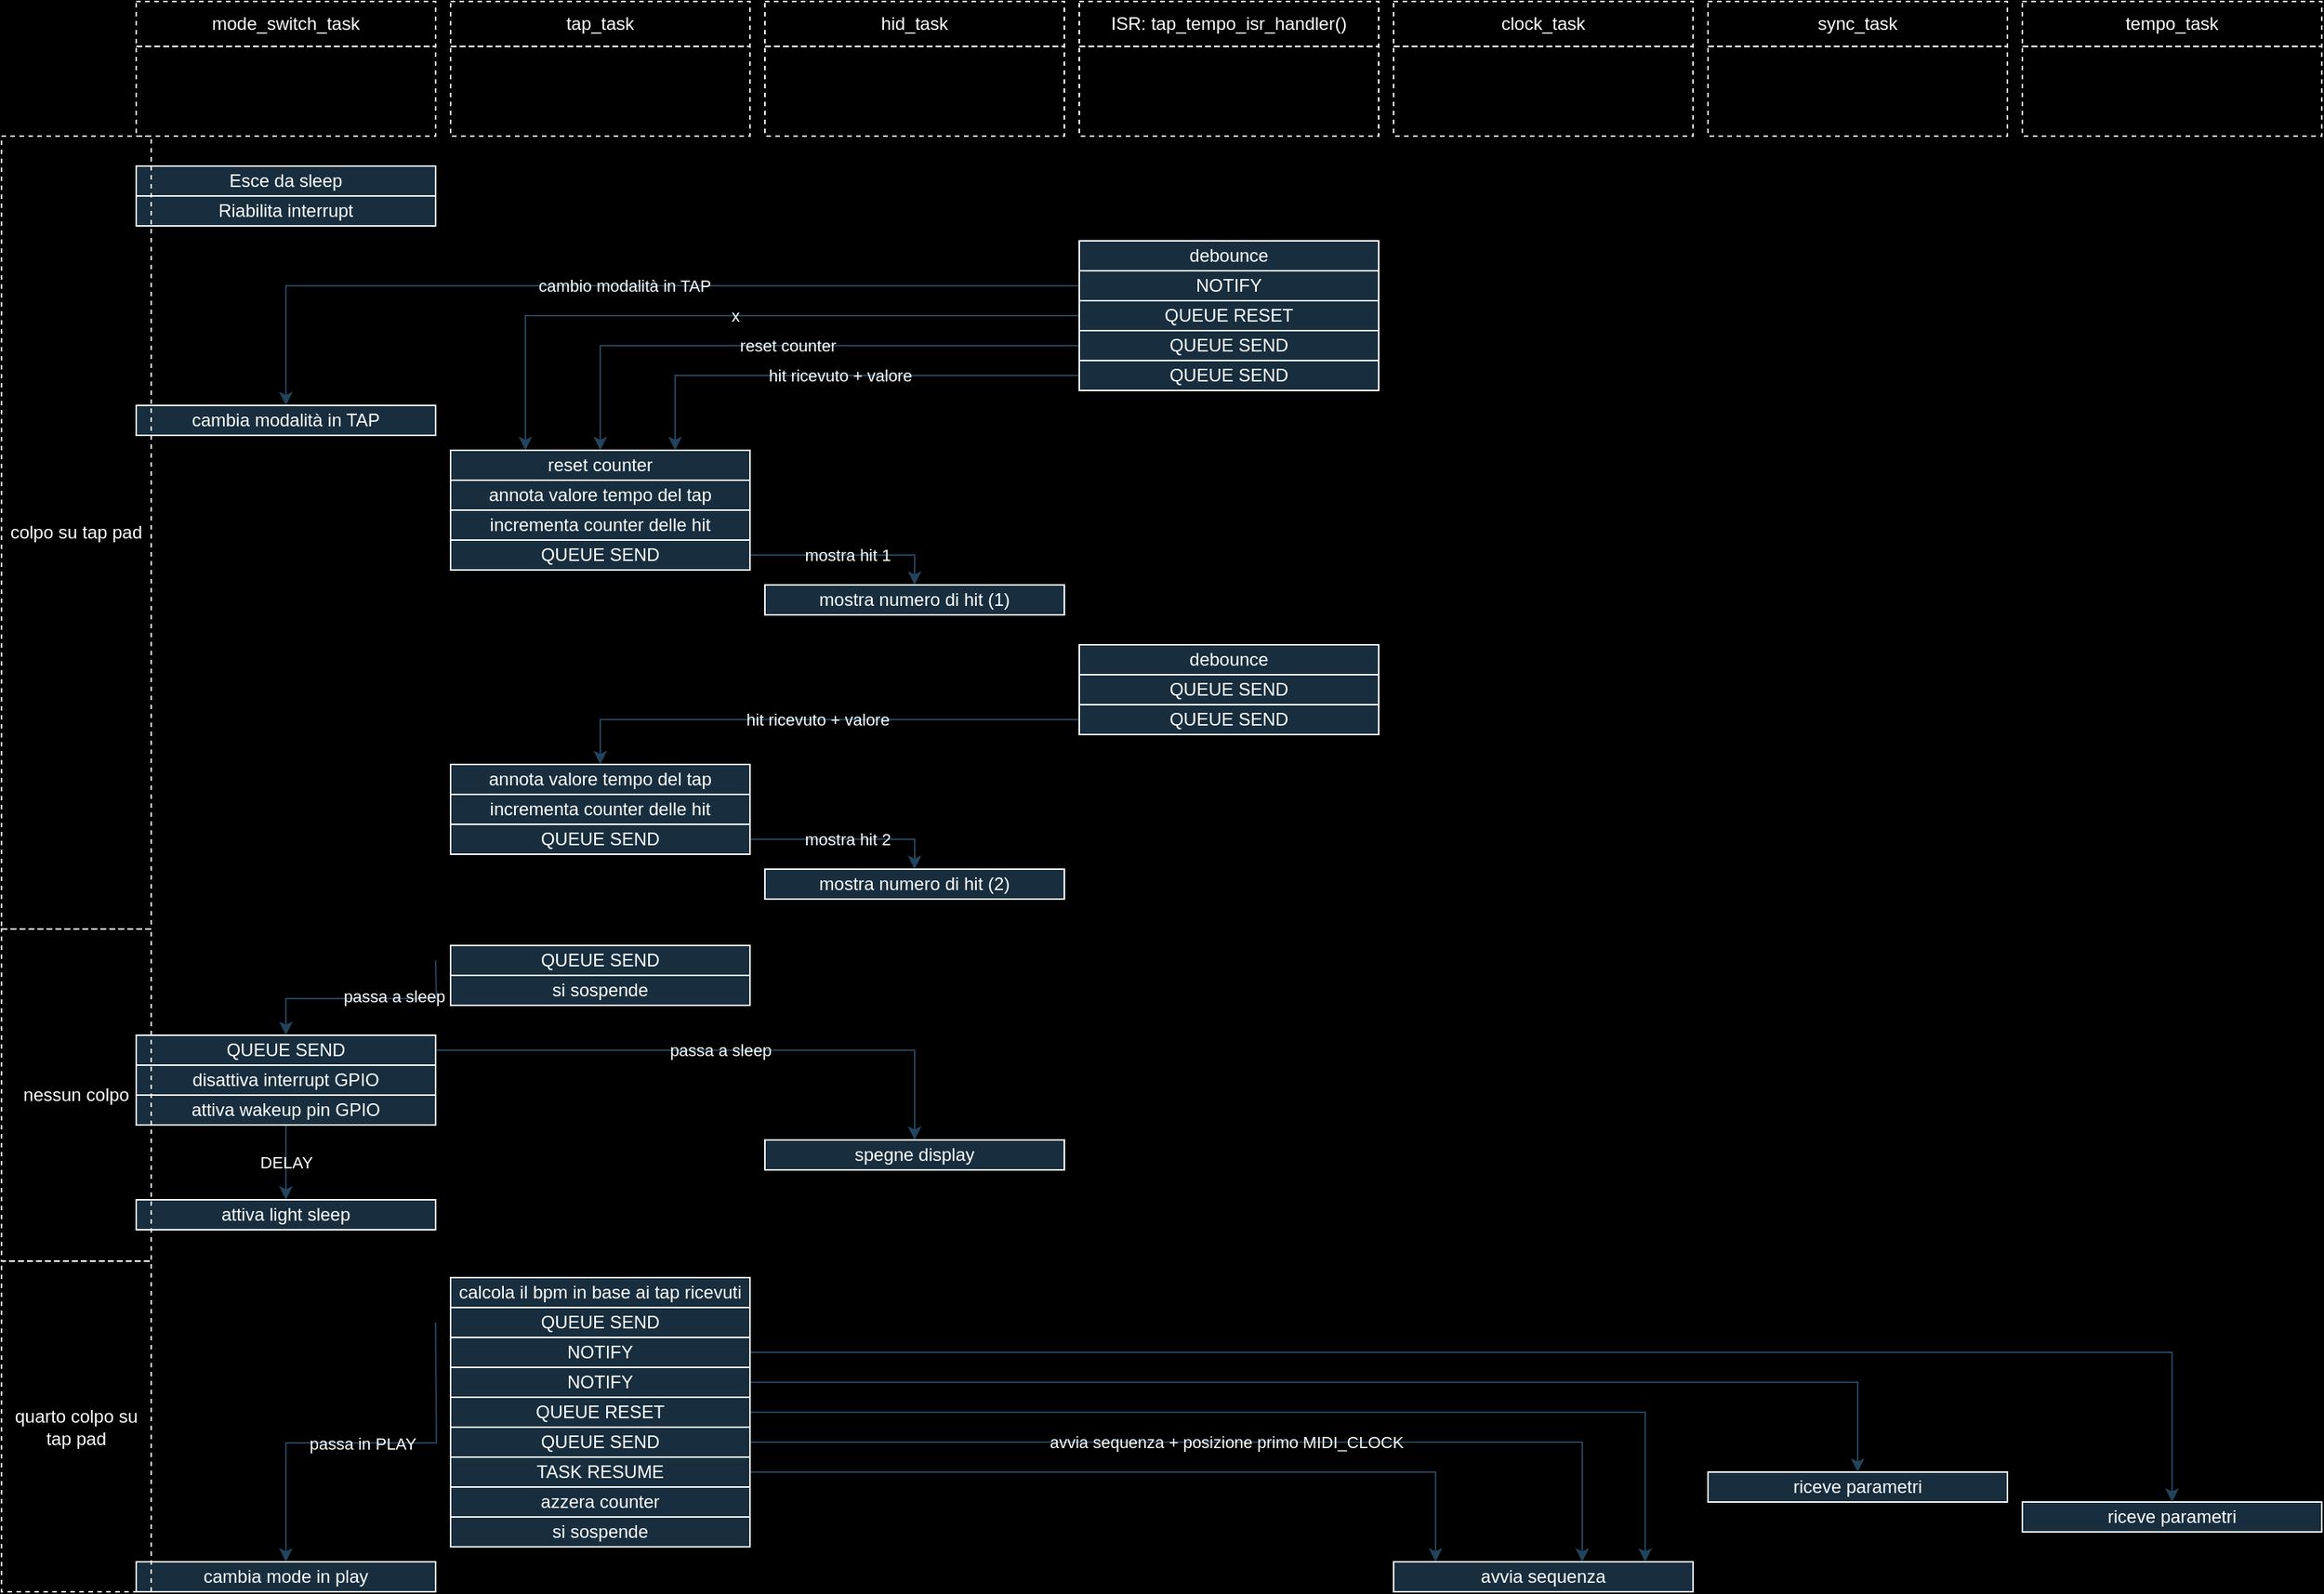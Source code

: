 <mxfile version="21.7.1" type="github">
  <diagram name="Page-1" id="I2XVdzow9aJ7vw_P53Os">
    <mxGraphModel dx="3164" dy="2566" grid="1" gridSize="10" guides="1" tooltips="1" connect="1" arrows="1" fold="1" page="1" pageScale="1" pageWidth="850" pageHeight="1100" background="#000000" math="0" shadow="0">
      <root>
        <mxCell id="0" />
        <mxCell id="1" parent="0" />
        <mxCell id="hhslKCSuNVBVUWtsOX8--3" value="&lt;div&gt;Riabilita interrupt&lt;br&gt;&lt;/div&gt;" style="rounded=0;whiteSpace=wrap;html=1;labelBackgroundColor=none;fillColor=#182E3E;strokeColor=#FFFFFF;fontColor=#FFFFFF;" parent="1" vertex="1">
          <mxGeometry x="-60" y="-100" width="200" height="20" as="geometry" />
        </mxCell>
        <mxCell id="hhslKCSuNVBVUWtsOX8--8" value="cambio modalità in TAP" style="edgeStyle=orthogonalEdgeStyle;rounded=0;orthogonalLoop=1;jettySize=auto;html=1;exitX=0;exitY=0.5;exitDx=0;exitDy=0;entryX=0.5;entryY=0;entryDx=0;entryDy=0;labelBackgroundColor=none;fontColor=#FFFFFF;strokeColor=#23445D;" parent="1" source="PhCDfMqtUbygox0qQyVL-4" target="hhslKCSuNVBVUWtsOX8--7" edge="1">
          <mxGeometry x="-0.001" relative="1" as="geometry">
            <mxPoint as="offset" />
            <mxPoint x="760" y="52.5" as="sourcePoint" />
          </mxGeometry>
        </mxCell>
        <mxCell id="hhslKCSuNVBVUWtsOX8--12" value="x" style="edgeStyle=orthogonalEdgeStyle;rounded=0;orthogonalLoop=1;jettySize=auto;html=1;exitX=0;exitY=0.5;exitDx=0;exitDy=0;entryX=0.25;entryY=0;entryDx=0;entryDy=0;labelBackgroundColor=none;fontColor=#FFFFFF;strokeColor=#23445D;" parent="1" source="PhCDfMqtUbygox0qQyVL-3" target="hhslKCSuNVBVUWtsOX8--5" edge="1">
          <mxGeometry relative="1" as="geometry">
            <mxPoint x="760" y="65" as="sourcePoint" />
          </mxGeometry>
        </mxCell>
        <mxCell id="hhslKCSuNVBVUWtsOX8--13" value="reset counter" style="edgeStyle=orthogonalEdgeStyle;rounded=0;orthogonalLoop=1;jettySize=auto;html=1;exitX=0;exitY=0.5;exitDx=0;exitDy=0;entryX=0.5;entryY=0;entryDx=0;entryDy=0;labelBackgroundColor=none;fontColor=#FFFFFF;strokeColor=#23445D;" parent="1" source="PhCDfMqtUbygox0qQyVL-5" target="hhslKCSuNVBVUWtsOX8--5" edge="1">
          <mxGeometry relative="1" as="geometry">
            <mxPoint x="760" y="77.5" as="sourcePoint" />
          </mxGeometry>
        </mxCell>
        <mxCell id="hhslKCSuNVBVUWtsOX8--17" value="mostra hit 1" style="edgeStyle=orthogonalEdgeStyle;rounded=0;orthogonalLoop=1;jettySize=auto;html=1;exitX=1;exitY=0.5;exitDx=0;exitDy=0;entryX=0.5;entryY=0;entryDx=0;entryDy=0;labelBackgroundColor=none;fontColor=#FFFFFF;strokeColor=#23445D;" parent="1" source="PhCDfMqtUbygox0qQyVL-10" target="hhslKCSuNVBVUWtsOX8--6" edge="1">
          <mxGeometry relative="1" as="geometry" />
        </mxCell>
        <mxCell id="hhslKCSuNVBVUWtsOX8--5" value="reset counter" style="rounded=0;whiteSpace=wrap;html=1;labelBackgroundColor=none;fillColor=#182E3E;strokeColor=#FFFFFF;fontColor=#FFFFFF;" parent="1" vertex="1">
          <mxGeometry x="150" y="70" width="200" height="20" as="geometry" />
        </mxCell>
        <mxCell id="hhslKCSuNVBVUWtsOX8--6" value="mostra numero di hit (1)" style="rounded=0;whiteSpace=wrap;html=1;labelBackgroundColor=none;fillColor=#182E3E;strokeColor=#FFFFFF;fontColor=#FFFFFF;" parent="1" vertex="1">
          <mxGeometry x="360" y="160" width="200" height="20" as="geometry" />
        </mxCell>
        <mxCell id="hhslKCSuNVBVUWtsOX8--7" value="cambia modalità in TAP" style="rounded=0;whiteSpace=wrap;html=1;labelBackgroundColor=none;fillColor=#182E3E;strokeColor=#FFFFFF;fontColor=#FFFFFF;" parent="1" vertex="1">
          <mxGeometry x="-60" y="40" width="200" height="20" as="geometry" />
        </mxCell>
        <mxCell id="hhslKCSuNVBVUWtsOX8--21" value="debounce" style="rounded=0;whiteSpace=wrap;html=1;labelBackgroundColor=none;fillColor=#182E3E;strokeColor=#FFFFFF;fontColor=#FFFFFF;" parent="1" vertex="1">
          <mxGeometry x="570" y="200" width="200" height="20" as="geometry" />
        </mxCell>
        <mxCell id="hhslKCSuNVBVUWtsOX8--22" value="mostra hit 2" style="edgeStyle=orthogonalEdgeStyle;rounded=0;orthogonalLoop=1;jettySize=auto;html=1;exitX=1;exitY=0.5;exitDx=0;exitDy=0;entryX=0.5;entryY=0;entryDx=0;entryDy=0;labelBackgroundColor=none;fontColor=#FFFFFF;strokeColor=#23445D;" parent="1" source="PhCDfMqtUbygox0qQyVL-16" target="hhslKCSuNVBVUWtsOX8--24" edge="1">
          <mxGeometry relative="1" as="geometry" />
        </mxCell>
        <mxCell id="hhslKCSuNVBVUWtsOX8--24" value="mostra numero di hit (2)" style="rounded=0;whiteSpace=wrap;html=1;labelBackgroundColor=none;fillColor=#182E3E;strokeColor=#FFFFFF;fontColor=#FFFFFF;" parent="1" vertex="1">
          <mxGeometry x="360" y="350" width="200" height="20" as="geometry" />
        </mxCell>
        <mxCell id="hhslKCSuNVBVUWtsOX8--28" style="edgeStyle=orthogonalEdgeStyle;rounded=0;orthogonalLoop=1;jettySize=auto;html=1;exitX=0;exitY=0.5;exitDx=0;exitDy=0;entryX=0.5;entryY=0;entryDx=0;entryDy=0;labelBackgroundColor=none;fontColor=#FFFFFF;strokeColor=#23445D;" parent="1" target="hhslKCSuNVBVUWtsOX8--27" edge="1">
          <mxGeometry relative="1" as="geometry">
            <mxPoint x="140" y="411" as="sourcePoint" />
          </mxGeometry>
        </mxCell>
        <mxCell id="KNY3QH7jCXh7m2xdBfdu-1" value="passa a sleep" style="edgeLabel;html=1;align=center;verticalAlign=middle;resizable=0;points=[];labelBackgroundColor=none;fontColor=#FFFFFF;" parent="hhslKCSuNVBVUWtsOX8--28" vertex="1" connectable="0">
          <mxGeometry x="-0.28" y="-2" relative="1" as="geometry">
            <mxPoint as="offset" />
          </mxGeometry>
        </mxCell>
        <mxCell id="hhslKCSuNVBVUWtsOX8--26" value="si sospende" style="rounded=0;whiteSpace=wrap;html=1;labelBackgroundColor=none;fillColor=#182E3E;strokeColor=#FFFFFF;fontColor=#FFFFFF;" parent="1" vertex="1">
          <mxGeometry x="150" y="421" width="200" height="20" as="geometry" />
        </mxCell>
        <mxCell id="hhslKCSuNVBVUWtsOX8--32" value="passa a sleep" style="edgeStyle=orthogonalEdgeStyle;rounded=0;orthogonalLoop=1;jettySize=auto;html=1;exitX=1;exitY=0.5;exitDx=0;exitDy=0;entryX=0.5;entryY=0;entryDx=0;entryDy=0;labelBackgroundColor=none;fontColor=#FFFFFF;strokeColor=#23445D;" parent="1" source="hhslKCSuNVBVUWtsOX8--27" target="hhslKCSuNVBVUWtsOX8--29" edge="1">
          <mxGeometry relative="1" as="geometry" />
        </mxCell>
        <mxCell id="hhslKCSuNVBVUWtsOX8--27" value="QUEUE SEND" style="rounded=0;whiteSpace=wrap;html=1;labelBackgroundColor=none;fillColor=#182E3E;strokeColor=#FFFFFF;fontColor=#FFFFFF;" parent="1" vertex="1">
          <mxGeometry x="-60" y="461" width="200" height="20" as="geometry" />
        </mxCell>
        <mxCell id="hhslKCSuNVBVUWtsOX8--29" value="spegne display" style="rounded=0;whiteSpace=wrap;html=1;labelBackgroundColor=none;fillColor=#182E3E;strokeColor=#FFFFFF;fontColor=#FFFFFF;" parent="1" vertex="1">
          <mxGeometry x="360" y="531" width="200" height="20" as="geometry" />
        </mxCell>
        <mxCell id="KNY3QH7jCXh7m2xdBfdu-22" style="edgeStyle=orthogonalEdgeStyle;rounded=0;orthogonalLoop=1;jettySize=auto;html=1;exitX=1;exitY=0.5;exitDx=0;exitDy=0;entryX=0.14;entryY=0;entryDx=0;entryDy=0;entryPerimeter=0;labelBackgroundColor=none;fontColor=#FFFFFF;strokeColor=#23445D;" parent="1" source="hhslKCSuNVBVUWtsOX8--35" target="hhslKCSuNVBVUWtsOX8--40" edge="1">
          <mxGeometry relative="1" as="geometry" />
        </mxCell>
        <mxCell id="hhslKCSuNVBVUWtsOX8--35" value="TASK RESUME" style="rounded=0;whiteSpace=wrap;html=1;labelBackgroundColor=none;fillColor=#182E3E;strokeColor=#FFFFFF;fontColor=#FFFFFF;" parent="1" vertex="1">
          <mxGeometry x="150" y="743" width="200" height="20" as="geometry" />
        </mxCell>
        <mxCell id="hhslKCSuNVBVUWtsOX8--38" value="cambia mode in play" style="rounded=0;whiteSpace=wrap;html=1;labelBackgroundColor=none;fillColor=#182E3E;strokeColor=#FFFFFF;fontColor=#FFFFFF;" parent="1" vertex="1">
          <mxGeometry x="-60" y="813" width="200" height="20" as="geometry" />
        </mxCell>
        <mxCell id="hhslKCSuNVBVUWtsOX8--40" value="avvia sequenza" style="rounded=0;whiteSpace=wrap;html=1;points=[[0,0,0,0,0],[0,0.25,0,0,0],[0,0.5,0,0,0],[0,0.75,0,0,0],[0,1,0,0,0],[0.14,0,0,0,0],[0.25,1,0,0,0],[0.38,0,0,0,0],[0.5,1,0,0,0],[0.63,0,0,0,0],[0.75,1,0,0,0],[0.84,0,0,0,0],[1,0,0,0,0],[1,0.25,0,0,0],[1,0.5,0,0,0],[1,0.75,0,0,0],[1,1,0,0,0]];labelBackgroundColor=none;fillColor=#182E3E;strokeColor=#FFFFFF;fontColor=#FFFFFF;" parent="1" vertex="1">
          <mxGeometry x="780" y="813" width="200" height="20" as="geometry" />
        </mxCell>
        <mxCell id="hhslKCSuNVBVUWtsOX8--44" value="riceve parametri" style="rounded=0;whiteSpace=wrap;html=1;labelBackgroundColor=none;fillColor=#182E3E;strokeColor=#FFFFFF;fontColor=#FFFFFF;" parent="1" vertex="1">
          <mxGeometry x="990" y="753" width="200" height="20" as="geometry" />
        </mxCell>
        <mxCell id="hhslKCSuNVBVUWtsOX8--45" value="riceve parametri" style="rounded=0;whiteSpace=wrap;html=1;labelBackgroundColor=none;fillColor=#182E3E;strokeColor=#FFFFFF;fontColor=#FFFFFF;" parent="1" vertex="1">
          <mxGeometry x="1200" y="773" width="200" height="20" as="geometry" />
        </mxCell>
        <mxCell id="PhCDfMqtUbygox0qQyVL-2" value="debounce" style="rounded=0;whiteSpace=wrap;html=1;labelBackgroundColor=none;fillColor=#182E3E;strokeColor=#FFFFFF;fontColor=#FFFFFF;" parent="1" vertex="1">
          <mxGeometry x="570" y="-70" width="200" height="20" as="geometry" />
        </mxCell>
        <mxCell id="PhCDfMqtUbygox0qQyVL-3" value="QUEUE RESET" style="rounded=0;whiteSpace=wrap;html=1;labelBackgroundColor=none;fillColor=#182E3E;strokeColor=#FFFFFF;fontColor=#FFFFFF;" parent="1" vertex="1">
          <mxGeometry x="570" y="-30" width="200" height="20" as="geometry" />
        </mxCell>
        <mxCell id="PhCDfMqtUbygox0qQyVL-4" value="NOTIFY" style="rounded=0;whiteSpace=wrap;html=1;labelBackgroundColor=none;fillColor=#182E3E;strokeColor=#FFFFFF;fontColor=#FFFFFF;" parent="1" vertex="1">
          <mxGeometry x="570" y="-50" width="200" height="20" as="geometry" />
        </mxCell>
        <mxCell id="PhCDfMqtUbygox0qQyVL-5" value="QUEUE SEND" style="rounded=0;whiteSpace=wrap;html=1;labelBackgroundColor=none;fillColor=#182E3E;strokeColor=#FFFFFF;fontColor=#FFFFFF;" parent="1" vertex="1">
          <mxGeometry x="570" y="-10" width="200" height="20" as="geometry" />
        </mxCell>
        <mxCell id="PhCDfMqtUbygox0qQyVL-7" value="hit ricevuto + valore" style="edgeStyle=orthogonalEdgeStyle;rounded=0;orthogonalLoop=1;jettySize=auto;html=1;exitX=0;exitY=0.5;exitDx=0;exitDy=0;entryX=0.75;entryY=0;entryDx=0;entryDy=0;labelBackgroundColor=none;fontColor=#FFFFFF;strokeColor=#23445D;" parent="1" source="PhCDfMqtUbygox0qQyVL-6" target="hhslKCSuNVBVUWtsOX8--5" edge="1">
          <mxGeometry relative="1" as="geometry" />
        </mxCell>
        <mxCell id="PhCDfMqtUbygox0qQyVL-6" value="QUEUE SEND" style="rounded=0;whiteSpace=wrap;html=1;labelBackgroundColor=none;fillColor=#182E3E;strokeColor=#FFFFFF;fontColor=#FFFFFF;" parent="1" vertex="1">
          <mxGeometry x="570" y="10" width="200" height="20" as="geometry" />
        </mxCell>
        <mxCell id="PhCDfMqtUbygox0qQyVL-8" value="annota valore tempo del tap" style="rounded=0;whiteSpace=wrap;html=1;labelBackgroundColor=none;fillColor=#182E3E;strokeColor=#FFFFFF;fontColor=#FFFFFF;" parent="1" vertex="1">
          <mxGeometry x="150" y="90" width="200" height="20" as="geometry" />
        </mxCell>
        <mxCell id="PhCDfMqtUbygox0qQyVL-9" value="incrementa counter delle hit" style="rounded=0;whiteSpace=wrap;html=1;labelBackgroundColor=none;fillColor=#182E3E;strokeColor=#FFFFFF;fontColor=#FFFFFF;" parent="1" vertex="1">
          <mxGeometry x="150" y="110" width="200" height="20" as="geometry" />
        </mxCell>
        <mxCell id="PhCDfMqtUbygox0qQyVL-10" value="QUEUE SEND" style="rounded=0;whiteSpace=wrap;html=1;labelBackgroundColor=none;fillColor=#182E3E;strokeColor=#FFFFFF;fontColor=#FFFFFF;" parent="1" vertex="1">
          <mxGeometry x="150" y="130" width="200" height="20" as="geometry" />
        </mxCell>
        <mxCell id="PhCDfMqtUbygox0qQyVL-12" value="QUEUE SEND" style="rounded=0;whiteSpace=wrap;html=1;labelBackgroundColor=none;fillColor=#182E3E;strokeColor=#FFFFFF;fontColor=#FFFFFF;" parent="1" vertex="1">
          <mxGeometry x="570" y="220" width="200" height="20" as="geometry" />
        </mxCell>
        <mxCell id="PhCDfMqtUbygox0qQyVL-30" value="hit ricevuto + valore" style="edgeStyle=orthogonalEdgeStyle;rounded=0;orthogonalLoop=1;jettySize=auto;html=1;exitX=0;exitY=0.5;exitDx=0;exitDy=0;entryX=0.5;entryY=0;entryDx=0;entryDy=0;labelBackgroundColor=none;fontColor=#FFFFFF;strokeColor=#23445D;" parent="1" source="PhCDfMqtUbygox0qQyVL-13" target="PhCDfMqtUbygox0qQyVL-14" edge="1">
          <mxGeometry relative="1" as="geometry" />
        </mxCell>
        <mxCell id="PhCDfMqtUbygox0qQyVL-13" value="QUEUE SEND" style="rounded=0;whiteSpace=wrap;html=1;labelBackgroundColor=none;fillColor=#182E3E;strokeColor=#FFFFFF;fontColor=#FFFFFF;" parent="1" vertex="1">
          <mxGeometry x="570" y="240" width="200" height="20" as="geometry" />
        </mxCell>
        <mxCell id="PhCDfMqtUbygox0qQyVL-14" value="annota valore tempo del tap" style="rounded=0;whiteSpace=wrap;html=1;labelBackgroundColor=none;fillColor=#182E3E;strokeColor=#FFFFFF;fontColor=#FFFFFF;" parent="1" vertex="1">
          <mxGeometry x="150" y="280" width="200" height="20" as="geometry" />
        </mxCell>
        <mxCell id="PhCDfMqtUbygox0qQyVL-15" value="incrementa counter delle hit" style="rounded=0;whiteSpace=wrap;html=1;labelBackgroundColor=none;fillColor=#182E3E;strokeColor=#FFFFFF;fontColor=#FFFFFF;" parent="1" vertex="1">
          <mxGeometry x="150" y="300" width="200" height="20" as="geometry" />
        </mxCell>
        <mxCell id="PhCDfMqtUbygox0qQyVL-16" value="QUEUE SEND" style="rounded=0;whiteSpace=wrap;html=1;labelBackgroundColor=none;fillColor=#182E3E;strokeColor=#FFFFFF;fontColor=#FFFFFF;" parent="1" vertex="1">
          <mxGeometry x="150" y="320" width="200" height="20" as="geometry" />
        </mxCell>
        <mxCell id="PhCDfMqtUbygox0qQyVL-17" value="&lt;div&gt;Esce da sleep&lt;/div&gt;" style="rounded=0;whiteSpace=wrap;html=1;labelBackgroundColor=none;fillColor=#182E3E;strokeColor=#FFFFFF;fontColor=#FFFFFF;" parent="1" vertex="1">
          <mxGeometry x="-60" y="-120" width="200" height="20" as="geometry" />
        </mxCell>
        <mxCell id="PhCDfMqtUbygox0qQyVL-20" value="QUEUE SEND" style="rounded=0;whiteSpace=wrap;html=1;labelBackgroundColor=none;fillColor=#182E3E;strokeColor=#FFFFFF;fontColor=#FFFFFF;" parent="1" vertex="1">
          <mxGeometry x="150" y="401" width="200" height="20" as="geometry" />
        </mxCell>
        <mxCell id="PhCDfMqtUbygox0qQyVL-22" value="disattiva interrupt GPIO" style="rounded=0;whiteSpace=wrap;html=1;labelBackgroundColor=none;fillColor=#182E3E;strokeColor=#FFFFFF;fontColor=#FFFFFF;" parent="1" vertex="1">
          <mxGeometry x="-60" y="481" width="200" height="20" as="geometry" />
        </mxCell>
        <mxCell id="KNY3QH7jCXh7m2xdBfdu-5" value="DELAY" style="edgeStyle=orthogonalEdgeStyle;rounded=0;orthogonalLoop=1;jettySize=auto;html=1;exitX=0.5;exitY=1;exitDx=0;exitDy=0;labelBackgroundColor=none;fontColor=#FFFFFF;strokeColor=#23445D;" parent="1" source="KNY3QH7jCXh7m2xdBfdu-2" target="KNY3QH7jCXh7m2xdBfdu-3" edge="1">
          <mxGeometry relative="1" as="geometry" />
        </mxCell>
        <mxCell id="KNY3QH7jCXh7m2xdBfdu-2" value="attiva wakeup pin GPIO" style="rounded=0;whiteSpace=wrap;html=1;labelBackgroundColor=none;fillColor=#182E3E;strokeColor=#FFFFFF;fontColor=#FFFFFF;" parent="1" vertex="1">
          <mxGeometry x="-60" y="501" width="200" height="20" as="geometry" />
        </mxCell>
        <mxCell id="KNY3QH7jCXh7m2xdBfdu-3" value="attiva light sleep" style="rounded=0;whiteSpace=wrap;html=1;labelBackgroundColor=none;fillColor=#182E3E;strokeColor=#FFFFFF;fontColor=#FFFFFF;" parent="1" vertex="1">
          <mxGeometry x="-60" y="571" width="200" height="20" as="geometry" />
        </mxCell>
        <mxCell id="KNY3QH7jCXh7m2xdBfdu-6" value="calcola il bpm in base ai tap ricevuti" style="rounded=0;whiteSpace=wrap;html=1;labelBackgroundColor=none;fillColor=#182E3E;strokeColor=#FFFFFF;fontColor=#FFFFFF;" parent="1" vertex="1">
          <mxGeometry x="150" y="623" width="200" height="20" as="geometry" />
        </mxCell>
        <mxCell id="KNY3QH7jCXh7m2xdBfdu-8" value="passa in PLAY" style="edgeStyle=orthogonalEdgeStyle;rounded=0;orthogonalLoop=1;jettySize=auto;html=1;exitX=0;exitY=0.5;exitDx=0;exitDy=0;labelBackgroundColor=none;fontColor=#FFFFFF;strokeColor=#23445D;" parent="1" target="hhslKCSuNVBVUWtsOX8--38" edge="1">
          <mxGeometry relative="1" as="geometry">
            <mxPoint x="140" y="653" as="sourcePoint" />
          </mxGeometry>
        </mxCell>
        <mxCell id="KNY3QH7jCXh7m2xdBfdu-7" value="QUEUE SEND" style="rounded=0;whiteSpace=wrap;html=1;labelBackgroundColor=none;fillColor=#182E3E;strokeColor=#FFFFFF;fontColor=#FFFFFF;" parent="1" vertex="1">
          <mxGeometry x="150" y="643" width="200" height="20" as="geometry" />
        </mxCell>
        <mxCell id="KNY3QH7jCXh7m2xdBfdu-25" style="edgeStyle=orthogonalEdgeStyle;rounded=0;orthogonalLoop=1;jettySize=auto;html=1;exitX=1;exitY=0.5;exitDx=0;exitDy=0;entryX=0.5;entryY=0;entryDx=0;entryDy=0;labelBackgroundColor=none;fontColor=default;strokeColor=#23445D;" parent="1" source="KNY3QH7jCXh7m2xdBfdu-10" target="hhslKCSuNVBVUWtsOX8--45" edge="1">
          <mxGeometry relative="1" as="geometry" />
        </mxCell>
        <mxCell id="KNY3QH7jCXh7m2xdBfdu-10" value="NOTIFY" style="rounded=0;whiteSpace=wrap;html=1;labelBackgroundColor=none;fillColor=#182E3E;strokeColor=#FFFFFF;fontColor=#FFFFFF;" parent="1" vertex="1">
          <mxGeometry x="150" y="663" width="200" height="20" as="geometry" />
        </mxCell>
        <mxCell id="KNY3QH7jCXh7m2xdBfdu-24" style="edgeStyle=orthogonalEdgeStyle;rounded=0;orthogonalLoop=1;jettySize=auto;html=1;exitX=1;exitY=0.5;exitDx=0;exitDy=0;entryX=0.5;entryY=0;entryDx=0;entryDy=0;labelBackgroundColor=none;fontColor=default;strokeColor=#23445D;" parent="1" source="KNY3QH7jCXh7m2xdBfdu-11" target="hhslKCSuNVBVUWtsOX8--44" edge="1">
          <mxGeometry relative="1" as="geometry" />
        </mxCell>
        <mxCell id="KNY3QH7jCXh7m2xdBfdu-11" value="NOTIFY" style="rounded=0;whiteSpace=wrap;html=1;labelBackgroundColor=none;fillColor=#182E3E;strokeColor=#FFFFFF;fontColor=#FFFFFF;" parent="1" vertex="1">
          <mxGeometry x="150" y="683" width="200" height="20" as="geometry" />
        </mxCell>
        <mxCell id="KNY3QH7jCXh7m2xdBfdu-16" style="edgeStyle=orthogonalEdgeStyle;rounded=0;orthogonalLoop=1;jettySize=auto;html=1;exitX=1;exitY=0.5;exitDx=0;exitDy=0;entryX=0.84;entryY=0;entryDx=0;entryDy=0;entryPerimeter=0;labelBackgroundColor=none;fontColor=default;strokeColor=#23445D;" parent="1" source="KNY3QH7jCXh7m2xdBfdu-12" target="hhslKCSuNVBVUWtsOX8--40" edge="1">
          <mxGeometry relative="1" as="geometry" />
        </mxCell>
        <mxCell id="KNY3QH7jCXh7m2xdBfdu-12" value="QUEUE RESET" style="rounded=0;whiteSpace=wrap;html=1;labelBackgroundColor=none;fillColor=#182E3E;strokeColor=#FFFFFF;fontColor=#FFFFFF;" parent="1" vertex="1">
          <mxGeometry x="150" y="703" width="200" height="20" as="geometry" />
        </mxCell>
        <mxCell id="KNY3QH7jCXh7m2xdBfdu-17" value="avvia sequenza + posizione primo MIDI_CLOCK" style="edgeStyle=orthogonalEdgeStyle;rounded=0;orthogonalLoop=1;jettySize=auto;html=1;exitX=1;exitY=0.5;exitDx=0;exitDy=0;entryX=0.63;entryY=0;entryDx=0;entryDy=0;entryPerimeter=0;labelBackgroundColor=none;fontColor=#FFFFFF;strokeColor=#23445D;" parent="1" source="KNY3QH7jCXh7m2xdBfdu-13" target="hhslKCSuNVBVUWtsOX8--40" edge="1">
          <mxGeometry relative="1" as="geometry" />
        </mxCell>
        <mxCell id="KNY3QH7jCXh7m2xdBfdu-13" value="QUEUE SEND" style="rounded=0;whiteSpace=wrap;html=1;labelBackgroundColor=none;fillColor=#182E3E;strokeColor=#FFFFFF;fontColor=#FFFFFF;" parent="1" vertex="1">
          <mxGeometry x="150" y="723" width="200" height="20" as="geometry" />
        </mxCell>
        <mxCell id="KNY3QH7jCXh7m2xdBfdu-20" value="si sospende" style="rounded=0;whiteSpace=wrap;html=1;labelBackgroundColor=none;fillColor=#182E3E;strokeColor=#FFFFFF;fontColor=#FFFFFF;" parent="1" vertex="1">
          <mxGeometry x="150" y="783" width="200" height="20" as="geometry" />
        </mxCell>
        <mxCell id="KNY3QH7jCXh7m2xdBfdu-23" value="azzera counter" style="rounded=0;whiteSpace=wrap;html=1;labelBackgroundColor=none;fillColor=#182E3E;strokeColor=#FFFFFF;fontColor=#FFFFFF;" parent="1" vertex="1">
          <mxGeometry x="150" y="763" width="200" height="20" as="geometry" />
        </mxCell>
        <mxCell id="KNY3QH7jCXh7m2xdBfdu-34" value="mode_switch_task" style="rounded=0;whiteSpace=wrap;html=1;labelBackgroundColor=none;fillColor=none;strokeColor=#FFFFFF;fontColor=#FFFFFF;dashed=1;" parent="1" vertex="1">
          <mxGeometry x="-60" y="-230" width="200" height="30" as="geometry" />
        </mxCell>
        <mxCell id="KNY3QH7jCXh7m2xdBfdu-37" value="tap_task" style="rounded=0;whiteSpace=wrap;html=1;labelBackgroundColor=none;fillColor=none;strokeColor=#FFFFFF;fontColor=#FFFFFF;dashed=1;" parent="1" vertex="1">
          <mxGeometry x="150" y="-230" width="200" height="30" as="geometry" />
        </mxCell>
        <mxCell id="KNY3QH7jCXh7m2xdBfdu-38" value="" style="rounded=0;whiteSpace=wrap;html=1;labelBackgroundColor=none;fillColor=none;strokeColor=#FFFFFF;fontColor=#FFFFFF;dashed=1;" parent="1" vertex="1">
          <mxGeometry x="360" y="-200" width="200" height="60" as="geometry" />
        </mxCell>
        <mxCell id="KNY3QH7jCXh7m2xdBfdu-39" value="hid_task" style="rounded=0;whiteSpace=wrap;html=1;labelBackgroundColor=none;fillColor=none;strokeColor=#FFFFFF;fontColor=#FFFFFF;dashed=1;" parent="1" vertex="1">
          <mxGeometry x="360" y="-230" width="200" height="30" as="geometry" />
        </mxCell>
        <mxCell id="KNY3QH7jCXh7m2xdBfdu-40" value="ISR: tap_tempo_isr_handler()" style="rounded=0;whiteSpace=wrap;html=1;labelBackgroundColor=none;fillColor=none;strokeColor=#FFFFFF;fontColor=#FFFFFF;dashed=1;" parent="1" vertex="1">
          <mxGeometry x="570" y="-230" width="200" height="30" as="geometry" />
        </mxCell>
        <mxCell id="KNY3QH7jCXh7m2xdBfdu-41" value="" style="rounded=0;whiteSpace=wrap;html=1;labelBackgroundColor=none;fillColor=none;strokeColor=#FFFFFF;fontColor=#FFFFFF;dashed=1;" parent="1" vertex="1">
          <mxGeometry x="150" y="-200" width="200" height="60" as="geometry" />
        </mxCell>
        <mxCell id="KNY3QH7jCXh7m2xdBfdu-42" value="colpo su tap pad" style="rounded=0;whiteSpace=wrap;html=1;labelBackgroundColor=none;fillColor=none;strokeColor=#FFFFFF;fontColor=#FFFFFF;dashed=1;" parent="1" vertex="1">
          <mxGeometry x="-150" y="-140" width="100" height="530" as="geometry" />
        </mxCell>
        <mxCell id="KNY3QH7jCXh7m2xdBfdu-43" value="" style="rounded=0;whiteSpace=wrap;html=1;labelBackgroundColor=none;fillColor=none;strokeColor=#FFFFFF;fontColor=#FFFFFF;dashed=1;" parent="1" vertex="1">
          <mxGeometry x="570" y="-200" width="200" height="60" as="geometry" />
        </mxCell>
        <mxCell id="KNY3QH7jCXh7m2xdBfdu-44" value="clock_task" style="rounded=0;whiteSpace=wrap;html=1;labelBackgroundColor=none;fillColor=none;strokeColor=#FFFFFF;fontColor=#FFFFFF;dashed=1;" parent="1" vertex="1">
          <mxGeometry x="780" y="-230" width="200" height="30" as="geometry" />
        </mxCell>
        <mxCell id="KNY3QH7jCXh7m2xdBfdu-45" value="" style="rounded=0;whiteSpace=wrap;html=1;labelBackgroundColor=none;fillColor=none;strokeColor=#FFFFFF;fontColor=#FFFFFF;dashed=1;" parent="1" vertex="1">
          <mxGeometry x="780" y="-200" width="200" height="60" as="geometry" />
        </mxCell>
        <mxCell id="KNY3QH7jCXh7m2xdBfdu-46" value="" style="rounded=0;whiteSpace=wrap;html=1;labelBackgroundColor=none;fillColor=none;strokeColor=#FFFFFF;fontColor=#FFFFFF;dashed=1;" parent="1" vertex="1">
          <mxGeometry x="990" y="-200" width="200" height="60" as="geometry" />
        </mxCell>
        <mxCell id="KNY3QH7jCXh7m2xdBfdu-48" value="" style="rounded=0;whiteSpace=wrap;html=1;labelBackgroundColor=none;fillColor=none;strokeColor=#FFFFFF;fontColor=#FFFFFF;dashed=1;" parent="1" vertex="1">
          <mxGeometry x="1200" y="-200" width="200" height="60" as="geometry" />
        </mxCell>
        <mxCell id="KNY3QH7jCXh7m2xdBfdu-49" value="tempo_task" style="rounded=0;whiteSpace=wrap;html=1;labelBackgroundColor=none;fillColor=none;strokeColor=#FFFFFF;fontColor=#FFFFFF;dashed=1;" parent="1" vertex="1">
          <mxGeometry x="1200" y="-230" width="200" height="30" as="geometry" />
        </mxCell>
        <mxCell id="KNY3QH7jCXh7m2xdBfdu-50" value="sync_task" style="rounded=0;whiteSpace=wrap;html=1;labelBackgroundColor=none;fillColor=none;strokeColor=#FFFFFF;fontColor=#FFFFFF;dashed=1;" parent="1" vertex="1">
          <mxGeometry x="990" y="-230" width="200" height="30" as="geometry" />
        </mxCell>
        <mxCell id="KNY3QH7jCXh7m2xdBfdu-53" value="" style="rounded=0;whiteSpace=wrap;html=1;labelBackgroundColor=none;fillColor=none;strokeColor=#FFFFFF;fontColor=#FFFFFF;dashed=1;" parent="1" vertex="1">
          <mxGeometry x="-60" y="-200" width="200" height="60" as="geometry" />
        </mxCell>
        <mxCell id="KNY3QH7jCXh7m2xdBfdu-54" value="nessun colpo" style="rounded=0;whiteSpace=wrap;html=1;labelBackgroundColor=none;fillColor=none;strokeColor=#FFFFFF;fontColor=#FFFFFF;dashed=1;" parent="1" vertex="1">
          <mxGeometry x="-150" y="390" width="100" height="222" as="geometry" />
        </mxCell>
        <mxCell id="KNY3QH7jCXh7m2xdBfdu-55" value="quarto colpo su tap pad" style="rounded=0;whiteSpace=wrap;html=1;labelBackgroundColor=none;fillColor=none;strokeColor=#FFFFFF;fontColor=#FFFFFF;dashed=1;" parent="1" vertex="1">
          <mxGeometry x="-150" y="612" width="100" height="221" as="geometry" />
        </mxCell>
      </root>
    </mxGraphModel>
  </diagram>
</mxfile>
